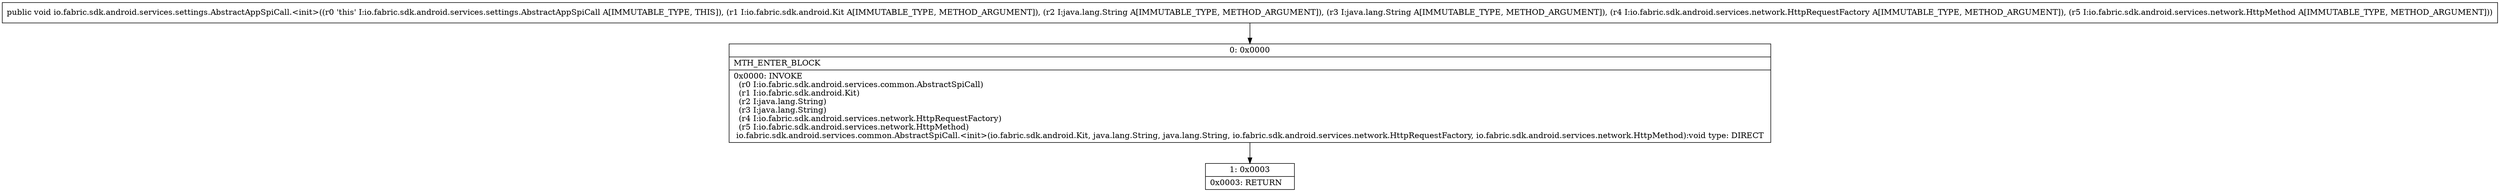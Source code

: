 digraph "CFG forio.fabric.sdk.android.services.settings.AbstractAppSpiCall.\<init\>(Lio\/fabric\/sdk\/android\/Kit;Ljava\/lang\/String;Ljava\/lang\/String;Lio\/fabric\/sdk\/android\/services\/network\/HttpRequestFactory;Lio\/fabric\/sdk\/android\/services\/network\/HttpMethod;)V" {
Node_0 [shape=record,label="{0\:\ 0x0000|MTH_ENTER_BLOCK\l|0x0000: INVOKE  \l  (r0 I:io.fabric.sdk.android.services.common.AbstractSpiCall)\l  (r1 I:io.fabric.sdk.android.Kit)\l  (r2 I:java.lang.String)\l  (r3 I:java.lang.String)\l  (r4 I:io.fabric.sdk.android.services.network.HttpRequestFactory)\l  (r5 I:io.fabric.sdk.android.services.network.HttpMethod)\l io.fabric.sdk.android.services.common.AbstractSpiCall.\<init\>(io.fabric.sdk.android.Kit, java.lang.String, java.lang.String, io.fabric.sdk.android.services.network.HttpRequestFactory, io.fabric.sdk.android.services.network.HttpMethod):void type: DIRECT \l}"];
Node_1 [shape=record,label="{1\:\ 0x0003|0x0003: RETURN   \l}"];
MethodNode[shape=record,label="{public void io.fabric.sdk.android.services.settings.AbstractAppSpiCall.\<init\>((r0 'this' I:io.fabric.sdk.android.services.settings.AbstractAppSpiCall A[IMMUTABLE_TYPE, THIS]), (r1 I:io.fabric.sdk.android.Kit A[IMMUTABLE_TYPE, METHOD_ARGUMENT]), (r2 I:java.lang.String A[IMMUTABLE_TYPE, METHOD_ARGUMENT]), (r3 I:java.lang.String A[IMMUTABLE_TYPE, METHOD_ARGUMENT]), (r4 I:io.fabric.sdk.android.services.network.HttpRequestFactory A[IMMUTABLE_TYPE, METHOD_ARGUMENT]), (r5 I:io.fabric.sdk.android.services.network.HttpMethod A[IMMUTABLE_TYPE, METHOD_ARGUMENT])) }"];
MethodNode -> Node_0;
Node_0 -> Node_1;
}

